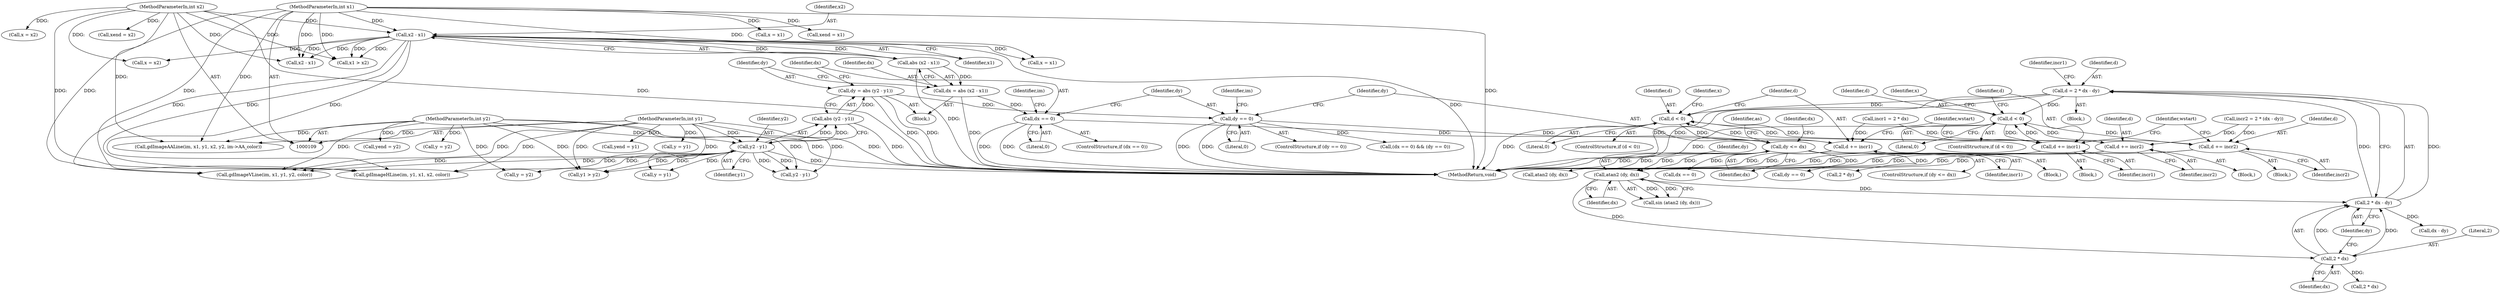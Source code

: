 digraph "0_php-src_c395c6e5d7e8df37a21265ff76e48fe75ceb5ae6?w=1_4@integer" {
"1000476" [label="(Call,d = 2 * dx - dy)"];
"1000478" [label="(Call,2 * dx - dy)"];
"1000479" [label="(Call,2 * dx)"];
"1000450" [label="(Call,atan2 (dy, dx))"];
"1000218" [label="(Call,dy <= dx)"];
"1000206" [label="(Call,dy == 0)"];
"1000186" [label="(Call,dy = abs (y2 - y1))"];
"1000188" [label="(Call,abs (y2 - y1))"];
"1000189" [label="(Call,y2 - y1)"];
"1000114" [label="(MethodParameterIn,int y2)"];
"1000112" [label="(MethodParameterIn,int y1)"];
"1000193" [label="(Call,dx == 0)"];
"1000180" [label="(Call,dx = abs (x2 - x1))"];
"1000182" [label="(Call,abs (x2 - x1))"];
"1000183" [label="(Call,x2 - x1)"];
"1000113" [label="(MethodParameterIn,int x2)"];
"1000111" [label="(MethodParameterIn,int x1)"];
"1000568" [label="(Call,d < 0)"];
"1000572" [label="(Call,d += incr1)"];
"1000579" [label="(Call,d += incr2)"];
"1000616" [label="(Call,d < 0)"];
"1000620" [label="(Call,d += incr1)"];
"1000627" [label="(Call,d += incr2)"];
"1000219" [label="(Identifier,dy)"];
"1000481" [label="(Identifier,dx)"];
"1000211" [label="(Identifier,im)"];
"1000484" [label="(Identifier,incr1)"];
"1000581" [label="(Identifier,incr2)"];
"1000293" [label="(Call,y = y2)"];
"1000631" [label="(Identifier,wstart)"];
"1000208" [label="(Literal,0)"];
"1000615" [label="(ControlStructure,if (d < 0))"];
"1000224" [label="(Call,dx == 0)"];
"1000578" [label="(Identifier,x)"];
"1000210" [label="(Call,gdImageHLine(im, y1, x1, x2, color))"];
"1000448" [label="(Identifier,as)"];
"1000627" [label="(Call,d += incr2)"];
"1000485" [label="(Call,2 * dx)"];
"1000225" [label="(Identifier,dx)"];
"1000483" [label="(Call,incr1 = 2 * dx)"];
"1000112" [label="(MethodParameterIn,int y1)"];
"1000195" [label="(Literal,0)"];
"1000290" [label="(Call,x = x2)"];
"1000567" [label="(ControlStructure,if (d < 0))"];
"1000193" [label="(Call,dx == 0)"];
"1000142" [label="(Call,gdImageAALine(im, x1, y1, x2, y2, im->AA_color))"];
"1000500" [label="(Call,y = y2)"];
"1000269" [label="(Call,2 * dy)"];
"1000477" [label="(Identifier,d)"];
"1000554" [label="(Call,x2 - x1)"];
"1000451" [label="(Identifier,dy)"];
"1000518" [label="(Call,x = x1)"];
"1000515" [label="(Call,y = y1)"];
"1000480" [label="(Literal,2)"];
"1000568" [label="(Call,d < 0)"];
"1000450" [label="(Call,atan2 (dy, dx))"];
"1000206" [label="(Call,dy == 0)"];
"1000186" [label="(Call,dy = abs (y2 - y1))"];
"1000571" [label="(Block,)"];
"1000116" [label="(Block,)"];
"1000184" [label="(Identifier,x2)"];
"1000626" [label="(Identifier,x)"];
"1000205" [label="(ControlStructure,if (dy == 0))"];
"1000197" [label="(Call,gdImageVLine(im, x1, y1, y2, color))"];
"1000476" [label="(Call,d = 2 * dx - dy)"];
"1000305" [label="(Call,x = x1)"];
"1000194" [label="(Identifier,dx)"];
"1000445" [label="(Block,)"];
"1000572" [label="(Call,d += incr1)"];
"1000314" [label="(Call,xend = x2)"];
"1000217" [label="(ControlStructure,if (dy <= dx))"];
"1000183" [label="(Call,x2 - x1)"];
"1000111" [label="(MethodParameterIn,int x1)"];
"1000113" [label="(MethodParameterIn,int x2)"];
"1000286" [label="(Call,x1 > x2)"];
"1000300" [label="(Call,xend = x1)"];
"1000580" [label="(Identifier,d)"];
"1000629" [label="(Identifier,incr2)"];
"1000616" [label="(Call,d < 0)"];
"1000618" [label="(Literal,0)"];
"1000576" [label="(Block,)"];
"1000189" [label="(Call,y2 - y1)"];
"1000240" [label="(Call,atan2 (dy, dx))"];
"1000503" [label="(Call,x = x2)"];
"1000617" [label="(Identifier,d)"];
"1000569" [label="(Identifier,d)"];
"1000308" [label="(Call,y = y1)"];
"1000187" [label="(Identifier,dy)"];
"1000227" [label="(Call,dy == 0)"];
"1000191" [label="(Identifier,y1)"];
"1000344" [label="(Call,y2 - y1)"];
"1000506" [label="(Call,yend = y1)"];
"1000190" [label="(Identifier,y2)"];
"1000628" [label="(Identifier,d)"];
"1000492" [label="(Call,dx - dy)"];
"1000654" [label="(MethodReturn,void)"];
"1000452" [label="(Identifier,dx)"];
"1000622" [label="(Identifier,incr1)"];
"1000624" [label="(Block,)"];
"1000573" [label="(Identifier,d)"];
"1000218" [label="(Call,dy <= dx)"];
"1000478" [label="(Call,2 * dx - dy)"];
"1000482" [label="(Identifier,dy)"];
"1000207" [label="(Identifier,dy)"];
"1000114" [label="(MethodParameterIn,int y2)"];
"1000479" [label="(Call,2 * dx)"];
"1000619" [label="(Block,)"];
"1000488" [label="(Call,incr2 = 2 * (dx - dy))"];
"1000180" [label="(Call,dx = abs (x2 - x1))"];
"1000583" [label="(Identifier,wstart)"];
"1000620" [label="(Call,d += incr1)"];
"1000220" [label="(Identifier,dx)"];
"1000574" [label="(Identifier,incr1)"];
"1000521" [label="(Call,yend = y2)"];
"1000185" [label="(Identifier,x1)"];
"1000496" [label="(Call,y1 > y2)"];
"1000570" [label="(Literal,0)"];
"1000181" [label="(Identifier,dx)"];
"1000198" [label="(Identifier,im)"];
"1000579" [label="(Call,d += incr2)"];
"1000621" [label="(Identifier,d)"];
"1000188" [label="(Call,abs (y2 - y1))"];
"1000192" [label="(ControlStructure,if (dx == 0))"];
"1000223" [label="(Call,(dx == 0) && (dy == 0))"];
"1000449" [label="(Call,sin (atan2 (dy, dx)))"];
"1000182" [label="(Call,abs (x2 - x1))"];
"1000476" -> "1000445"  [label="AST: "];
"1000476" -> "1000478"  [label="CFG: "];
"1000477" -> "1000476"  [label="AST: "];
"1000478" -> "1000476"  [label="AST: "];
"1000484" -> "1000476"  [label="CFG: "];
"1000476" -> "1000654"  [label="DDG: "];
"1000476" -> "1000654"  [label="DDG: "];
"1000478" -> "1000476"  [label="DDG: "];
"1000478" -> "1000476"  [label="DDG: "];
"1000476" -> "1000568"  [label="DDG: "];
"1000476" -> "1000616"  [label="DDG: "];
"1000478" -> "1000482"  [label="CFG: "];
"1000479" -> "1000478"  [label="AST: "];
"1000482" -> "1000478"  [label="AST: "];
"1000479" -> "1000478"  [label="DDG: "];
"1000479" -> "1000478"  [label="DDG: "];
"1000450" -> "1000478"  [label="DDG: "];
"1000478" -> "1000492"  [label="DDG: "];
"1000479" -> "1000481"  [label="CFG: "];
"1000480" -> "1000479"  [label="AST: "];
"1000481" -> "1000479"  [label="AST: "];
"1000482" -> "1000479"  [label="CFG: "];
"1000450" -> "1000479"  [label="DDG: "];
"1000479" -> "1000485"  [label="DDG: "];
"1000450" -> "1000449"  [label="AST: "];
"1000450" -> "1000452"  [label="CFG: "];
"1000451" -> "1000450"  [label="AST: "];
"1000452" -> "1000450"  [label="AST: "];
"1000449" -> "1000450"  [label="CFG: "];
"1000450" -> "1000449"  [label="DDG: "];
"1000450" -> "1000449"  [label="DDG: "];
"1000218" -> "1000450"  [label="DDG: "];
"1000218" -> "1000450"  [label="DDG: "];
"1000218" -> "1000217"  [label="AST: "];
"1000218" -> "1000220"  [label="CFG: "];
"1000219" -> "1000218"  [label="AST: "];
"1000220" -> "1000218"  [label="AST: "];
"1000225" -> "1000218"  [label="CFG: "];
"1000448" -> "1000218"  [label="CFG: "];
"1000218" -> "1000654"  [label="DDG: "];
"1000206" -> "1000218"  [label="DDG: "];
"1000193" -> "1000218"  [label="DDG: "];
"1000218" -> "1000224"  [label="DDG: "];
"1000218" -> "1000227"  [label="DDG: "];
"1000218" -> "1000240"  [label="DDG: "];
"1000218" -> "1000269"  [label="DDG: "];
"1000206" -> "1000205"  [label="AST: "];
"1000206" -> "1000208"  [label="CFG: "];
"1000207" -> "1000206"  [label="AST: "];
"1000208" -> "1000206"  [label="AST: "];
"1000211" -> "1000206"  [label="CFG: "];
"1000219" -> "1000206"  [label="CFG: "];
"1000206" -> "1000654"  [label="DDG: "];
"1000206" -> "1000654"  [label="DDG: "];
"1000186" -> "1000206"  [label="DDG: "];
"1000206" -> "1000223"  [label="DDG: "];
"1000186" -> "1000116"  [label="AST: "];
"1000186" -> "1000188"  [label="CFG: "];
"1000187" -> "1000186"  [label="AST: "];
"1000188" -> "1000186"  [label="AST: "];
"1000194" -> "1000186"  [label="CFG: "];
"1000186" -> "1000654"  [label="DDG: "];
"1000186" -> "1000654"  [label="DDG: "];
"1000188" -> "1000186"  [label="DDG: "];
"1000188" -> "1000189"  [label="CFG: "];
"1000189" -> "1000188"  [label="AST: "];
"1000188" -> "1000654"  [label="DDG: "];
"1000189" -> "1000188"  [label="DDG: "];
"1000189" -> "1000188"  [label="DDG: "];
"1000189" -> "1000191"  [label="CFG: "];
"1000190" -> "1000189"  [label="AST: "];
"1000191" -> "1000189"  [label="AST: "];
"1000189" -> "1000654"  [label="DDG: "];
"1000114" -> "1000189"  [label="DDG: "];
"1000112" -> "1000189"  [label="DDG: "];
"1000189" -> "1000197"  [label="DDG: "];
"1000189" -> "1000197"  [label="DDG: "];
"1000189" -> "1000210"  [label="DDG: "];
"1000189" -> "1000293"  [label="DDG: "];
"1000189" -> "1000308"  [label="DDG: "];
"1000189" -> "1000344"  [label="DDG: "];
"1000189" -> "1000344"  [label="DDG: "];
"1000189" -> "1000496"  [label="DDG: "];
"1000189" -> "1000496"  [label="DDG: "];
"1000114" -> "1000109"  [label="AST: "];
"1000114" -> "1000654"  [label="DDG: "];
"1000114" -> "1000142"  [label="DDG: "];
"1000114" -> "1000197"  [label="DDG: "];
"1000114" -> "1000293"  [label="DDG: "];
"1000114" -> "1000344"  [label="DDG: "];
"1000114" -> "1000496"  [label="DDG: "];
"1000114" -> "1000500"  [label="DDG: "];
"1000114" -> "1000521"  [label="DDG: "];
"1000112" -> "1000109"  [label="AST: "];
"1000112" -> "1000654"  [label="DDG: "];
"1000112" -> "1000142"  [label="DDG: "];
"1000112" -> "1000197"  [label="DDG: "];
"1000112" -> "1000210"  [label="DDG: "];
"1000112" -> "1000308"  [label="DDG: "];
"1000112" -> "1000344"  [label="DDG: "];
"1000112" -> "1000496"  [label="DDG: "];
"1000112" -> "1000506"  [label="DDG: "];
"1000112" -> "1000515"  [label="DDG: "];
"1000193" -> "1000192"  [label="AST: "];
"1000193" -> "1000195"  [label="CFG: "];
"1000194" -> "1000193"  [label="AST: "];
"1000195" -> "1000193"  [label="AST: "];
"1000198" -> "1000193"  [label="CFG: "];
"1000207" -> "1000193"  [label="CFG: "];
"1000193" -> "1000654"  [label="DDG: "];
"1000193" -> "1000654"  [label="DDG: "];
"1000180" -> "1000193"  [label="DDG: "];
"1000180" -> "1000116"  [label="AST: "];
"1000180" -> "1000182"  [label="CFG: "];
"1000181" -> "1000180"  [label="AST: "];
"1000182" -> "1000180"  [label="AST: "];
"1000187" -> "1000180"  [label="CFG: "];
"1000180" -> "1000654"  [label="DDG: "];
"1000182" -> "1000180"  [label="DDG: "];
"1000182" -> "1000183"  [label="CFG: "];
"1000183" -> "1000182"  [label="AST: "];
"1000182" -> "1000654"  [label="DDG: "];
"1000183" -> "1000182"  [label="DDG: "];
"1000183" -> "1000182"  [label="DDG: "];
"1000183" -> "1000185"  [label="CFG: "];
"1000184" -> "1000183"  [label="AST: "];
"1000185" -> "1000183"  [label="AST: "];
"1000183" -> "1000654"  [label="DDG: "];
"1000113" -> "1000183"  [label="DDG: "];
"1000111" -> "1000183"  [label="DDG: "];
"1000183" -> "1000197"  [label="DDG: "];
"1000183" -> "1000210"  [label="DDG: "];
"1000183" -> "1000210"  [label="DDG: "];
"1000183" -> "1000286"  [label="DDG: "];
"1000183" -> "1000286"  [label="DDG: "];
"1000183" -> "1000503"  [label="DDG: "];
"1000183" -> "1000518"  [label="DDG: "];
"1000183" -> "1000554"  [label="DDG: "];
"1000183" -> "1000554"  [label="DDG: "];
"1000113" -> "1000109"  [label="AST: "];
"1000113" -> "1000654"  [label="DDG: "];
"1000113" -> "1000142"  [label="DDG: "];
"1000113" -> "1000210"  [label="DDG: "];
"1000113" -> "1000286"  [label="DDG: "];
"1000113" -> "1000290"  [label="DDG: "];
"1000113" -> "1000314"  [label="DDG: "];
"1000113" -> "1000503"  [label="DDG: "];
"1000113" -> "1000554"  [label="DDG: "];
"1000111" -> "1000109"  [label="AST: "];
"1000111" -> "1000654"  [label="DDG: "];
"1000111" -> "1000142"  [label="DDG: "];
"1000111" -> "1000197"  [label="DDG: "];
"1000111" -> "1000210"  [label="DDG: "];
"1000111" -> "1000286"  [label="DDG: "];
"1000111" -> "1000300"  [label="DDG: "];
"1000111" -> "1000305"  [label="DDG: "];
"1000111" -> "1000518"  [label="DDG: "];
"1000111" -> "1000554"  [label="DDG: "];
"1000568" -> "1000567"  [label="AST: "];
"1000568" -> "1000570"  [label="CFG: "];
"1000569" -> "1000568"  [label="AST: "];
"1000570" -> "1000568"  [label="AST: "];
"1000573" -> "1000568"  [label="CFG: "];
"1000578" -> "1000568"  [label="CFG: "];
"1000568" -> "1000654"  [label="DDG: "];
"1000579" -> "1000568"  [label="DDG: "];
"1000572" -> "1000568"  [label="DDG: "];
"1000568" -> "1000572"  [label="DDG: "];
"1000568" -> "1000579"  [label="DDG: "];
"1000572" -> "1000571"  [label="AST: "];
"1000572" -> "1000574"  [label="CFG: "];
"1000573" -> "1000572"  [label="AST: "];
"1000574" -> "1000572"  [label="AST: "];
"1000583" -> "1000572"  [label="CFG: "];
"1000572" -> "1000654"  [label="DDG: "];
"1000572" -> "1000654"  [label="DDG: "];
"1000483" -> "1000572"  [label="DDG: "];
"1000579" -> "1000576"  [label="AST: "];
"1000579" -> "1000581"  [label="CFG: "];
"1000580" -> "1000579"  [label="AST: "];
"1000581" -> "1000579"  [label="AST: "];
"1000583" -> "1000579"  [label="CFG: "];
"1000579" -> "1000654"  [label="DDG: "];
"1000579" -> "1000654"  [label="DDG: "];
"1000488" -> "1000579"  [label="DDG: "];
"1000616" -> "1000615"  [label="AST: "];
"1000616" -> "1000618"  [label="CFG: "];
"1000617" -> "1000616"  [label="AST: "];
"1000618" -> "1000616"  [label="AST: "];
"1000621" -> "1000616"  [label="CFG: "];
"1000626" -> "1000616"  [label="CFG: "];
"1000616" -> "1000654"  [label="DDG: "];
"1000620" -> "1000616"  [label="DDG: "];
"1000627" -> "1000616"  [label="DDG: "];
"1000616" -> "1000620"  [label="DDG: "];
"1000616" -> "1000627"  [label="DDG: "];
"1000620" -> "1000619"  [label="AST: "];
"1000620" -> "1000622"  [label="CFG: "];
"1000621" -> "1000620"  [label="AST: "];
"1000622" -> "1000620"  [label="AST: "];
"1000631" -> "1000620"  [label="CFG: "];
"1000620" -> "1000654"  [label="DDG: "];
"1000620" -> "1000654"  [label="DDG: "];
"1000483" -> "1000620"  [label="DDG: "];
"1000627" -> "1000624"  [label="AST: "];
"1000627" -> "1000629"  [label="CFG: "];
"1000628" -> "1000627"  [label="AST: "];
"1000629" -> "1000627"  [label="AST: "];
"1000631" -> "1000627"  [label="CFG: "];
"1000627" -> "1000654"  [label="DDG: "];
"1000627" -> "1000654"  [label="DDG: "];
"1000488" -> "1000627"  [label="DDG: "];
}
